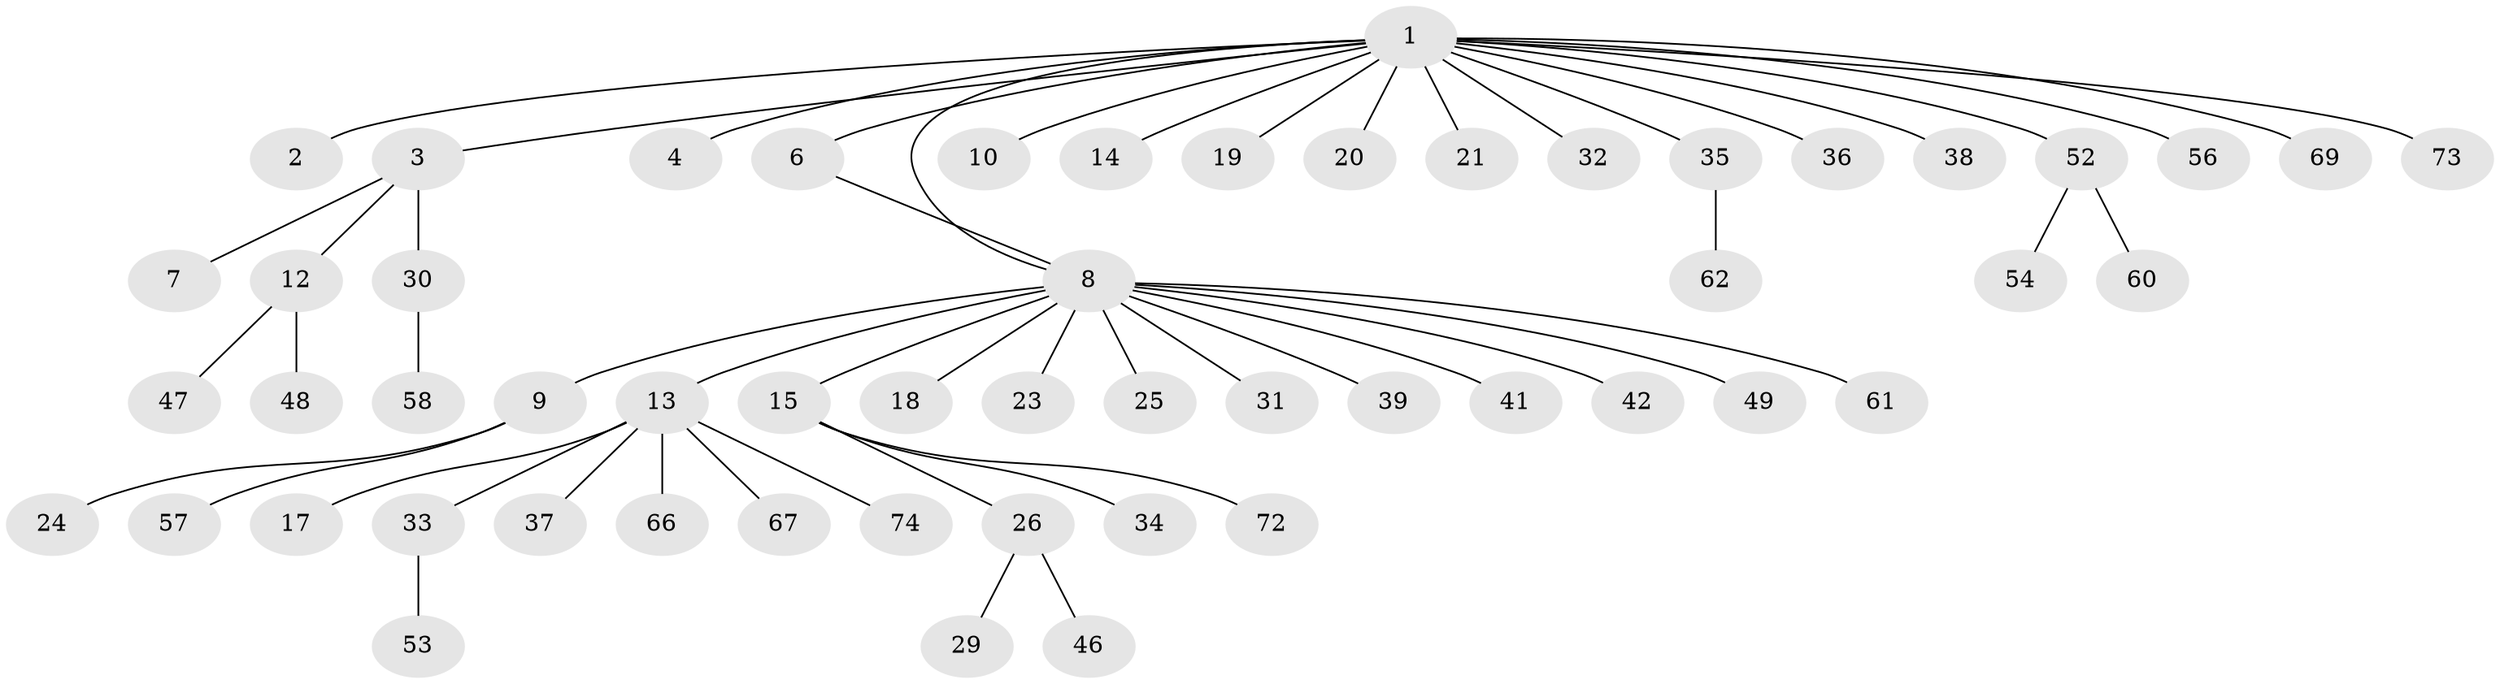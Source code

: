 // Generated by graph-tools (version 1.1) at 2025/51/02/27/25 19:51:54]
// undirected, 54 vertices, 54 edges
graph export_dot {
graph [start="1"]
  node [color=gray90,style=filled];
  1 [super="+5"];
  2;
  3 [super="+44"];
  4;
  6;
  7;
  8 [super="+11"];
  9 [super="+16"];
  10 [super="+43"];
  12 [super="+65"];
  13 [super="+51"];
  14 [super="+50"];
  15 [super="+22"];
  17;
  18;
  19;
  20;
  21 [super="+28"];
  23;
  24;
  25 [super="+59"];
  26 [super="+27"];
  29;
  30;
  31;
  32 [super="+40"];
  33 [super="+45"];
  34;
  35;
  36;
  37;
  38;
  39;
  41;
  42;
  46;
  47 [super="+55"];
  48 [super="+71"];
  49;
  52 [super="+75"];
  53;
  54 [super="+63"];
  56;
  57;
  58 [super="+70"];
  60;
  61 [super="+64"];
  62 [super="+68"];
  66;
  67;
  69;
  72;
  73;
  74;
  1 -- 2;
  1 -- 3;
  1 -- 4;
  1 -- 6;
  1 -- 14;
  1 -- 19;
  1 -- 20;
  1 -- 32;
  1 -- 35;
  1 -- 36;
  1 -- 38;
  1 -- 52;
  1 -- 56;
  1 -- 69;
  1 -- 21;
  1 -- 8;
  1 -- 73;
  1 -- 10;
  3 -- 7;
  3 -- 12;
  3 -- 30;
  6 -- 8;
  8 -- 9;
  8 -- 13;
  8 -- 18;
  8 -- 23;
  8 -- 25;
  8 -- 31;
  8 -- 39;
  8 -- 61;
  8 -- 49;
  8 -- 41;
  8 -- 42;
  8 -- 15;
  9 -- 24;
  9 -- 57;
  12 -- 47;
  12 -- 48;
  13 -- 17;
  13 -- 33;
  13 -- 37;
  13 -- 66;
  13 -- 67;
  13 -- 74;
  15 -- 26;
  15 -- 34;
  15 -- 72;
  26 -- 29;
  26 -- 46;
  30 -- 58;
  33 -- 53;
  35 -- 62;
  52 -- 54;
  52 -- 60;
}
